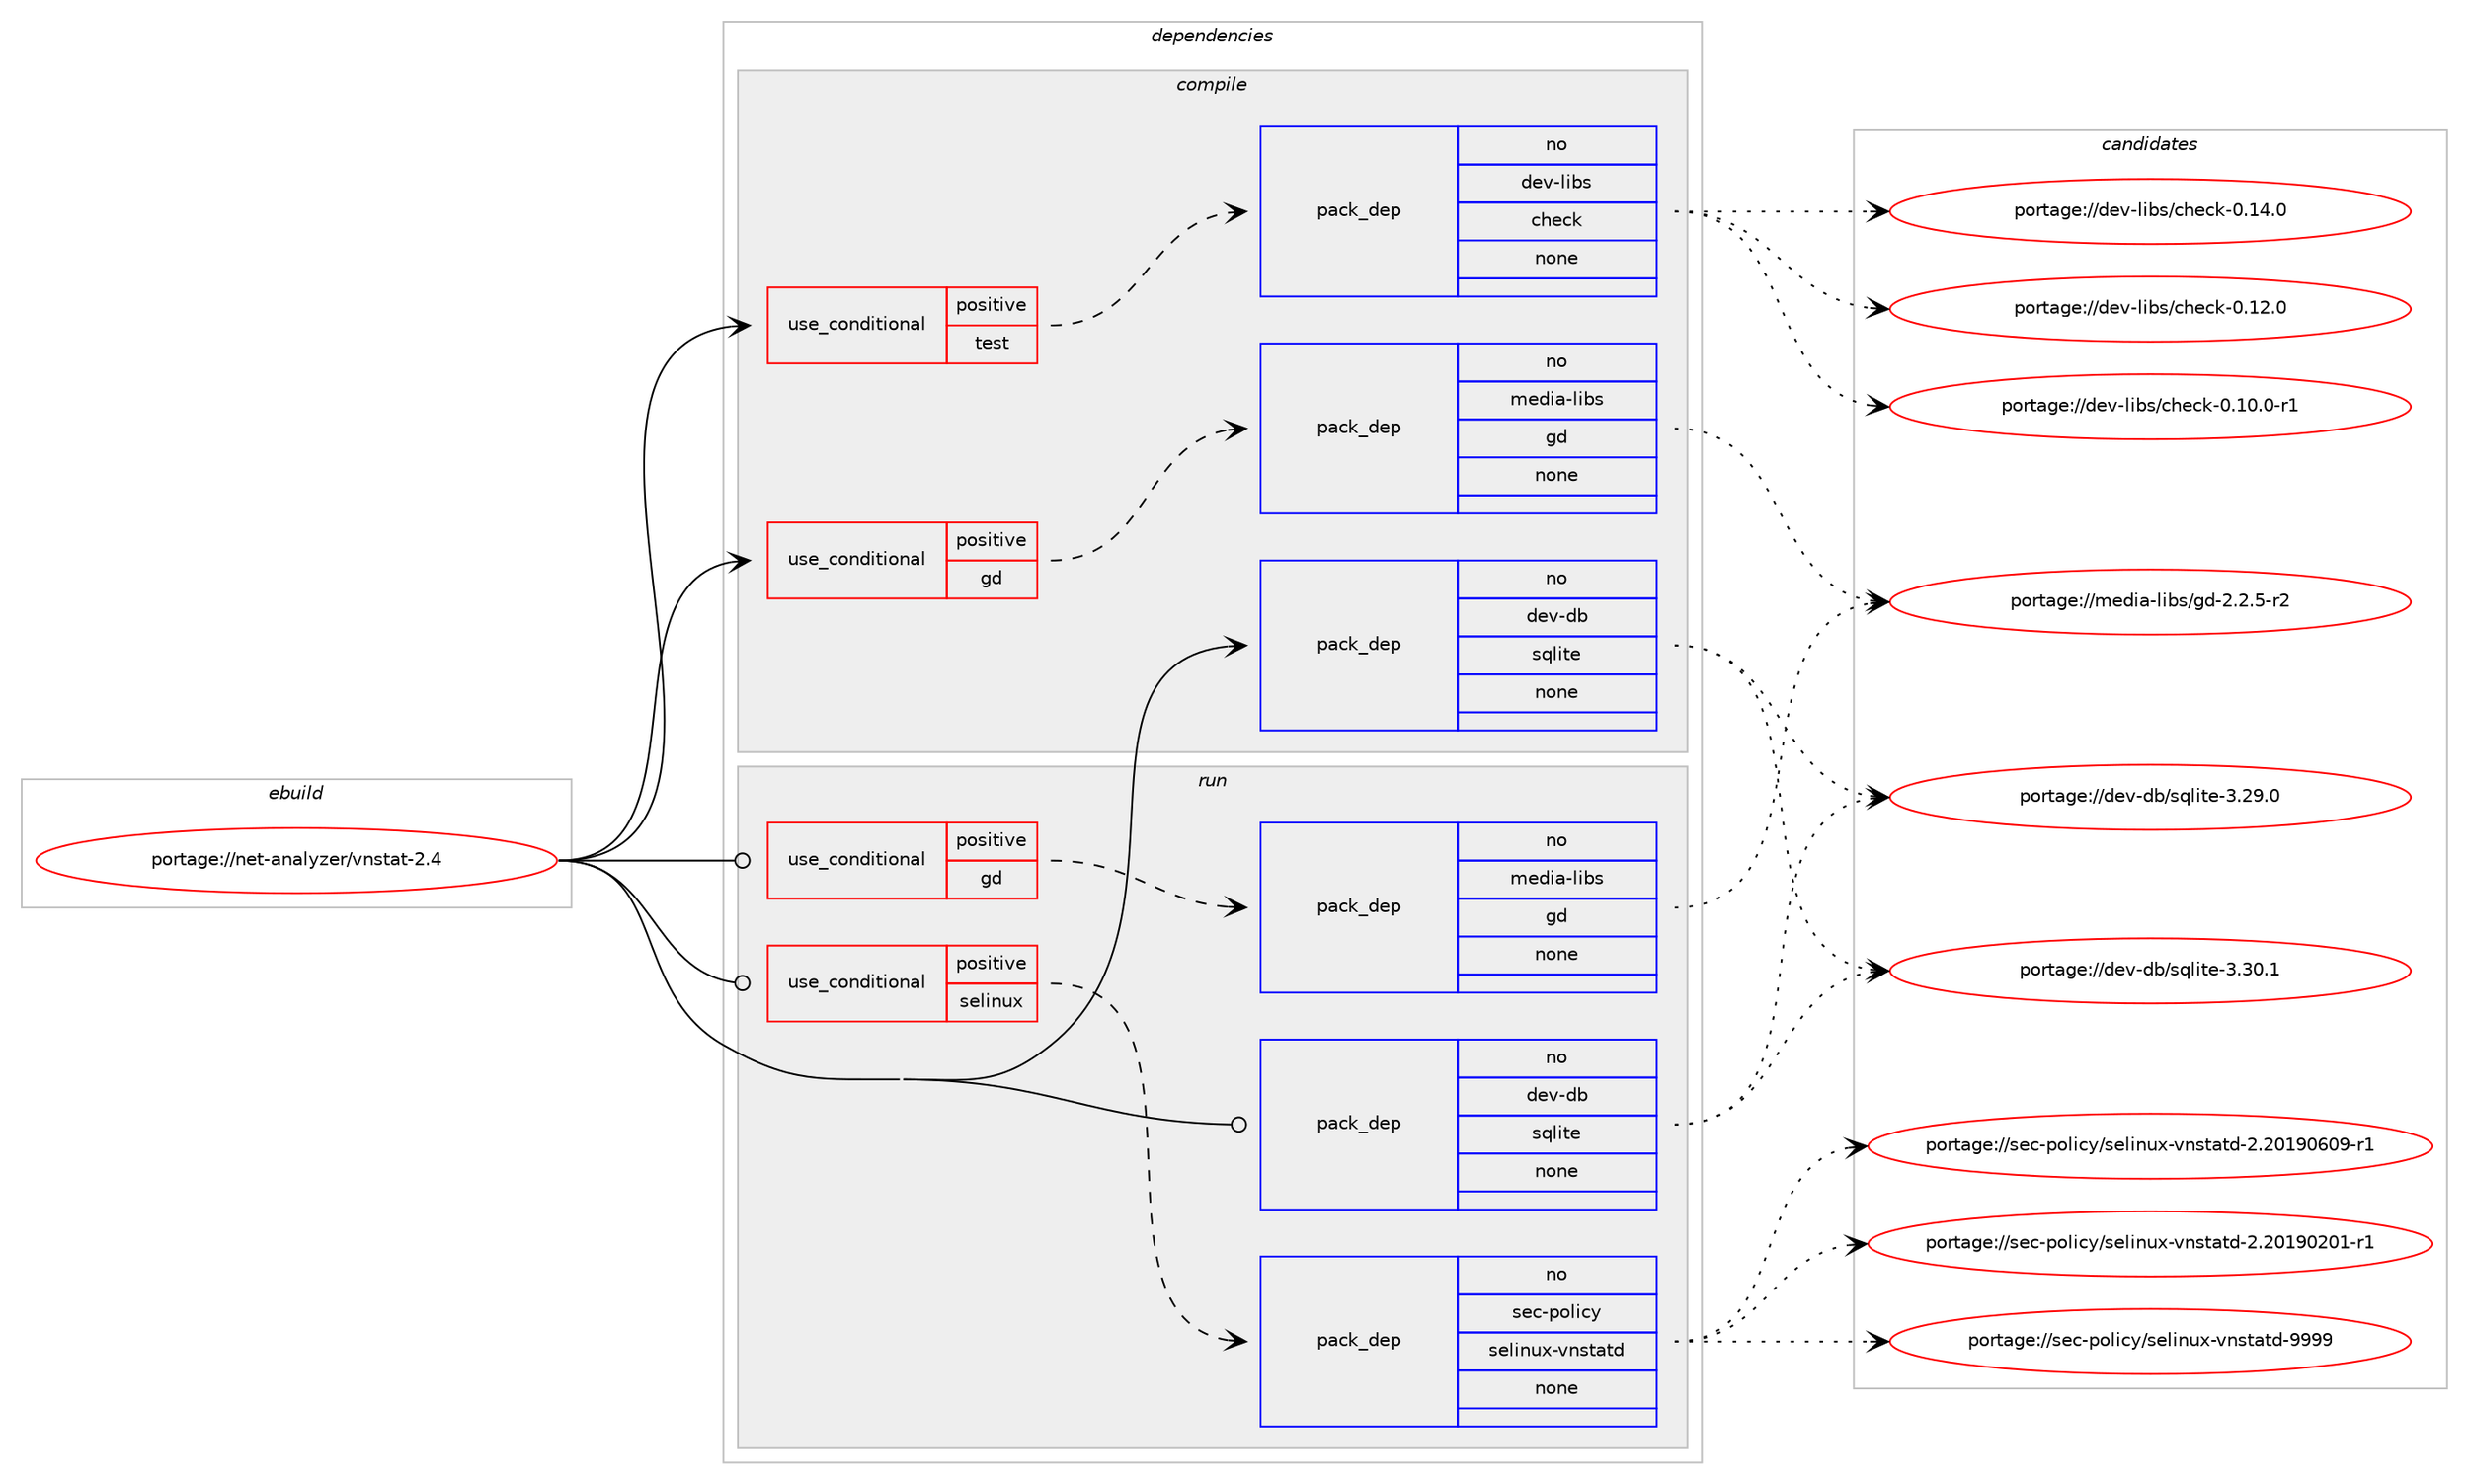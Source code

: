 digraph prolog {

# *************
# Graph options
# *************

newrank=true;
concentrate=true;
compound=true;
graph [rankdir=LR,fontname=Helvetica,fontsize=10,ranksep=1.5];#, ranksep=2.5, nodesep=0.2];
edge  [arrowhead=vee];
node  [fontname=Helvetica,fontsize=10];

# **********
# The ebuild
# **********

subgraph cluster_leftcol {
color=gray;
rank=same;
label=<<i>ebuild</i>>;
id [label="portage://net-analyzer/vnstat-2.4", color=red, width=4, href="../net-analyzer/vnstat-2.4.svg"];
}

# ****************
# The dependencies
# ****************

subgraph cluster_midcol {
color=gray;
label=<<i>dependencies</i>>;
subgraph cluster_compile {
fillcolor="#eeeeee";
style=filled;
label=<<i>compile</i>>;
subgraph cond22792 {
dependency99440 [label=<<TABLE BORDER="0" CELLBORDER="1" CELLSPACING="0" CELLPADDING="4"><TR><TD ROWSPAN="3" CELLPADDING="10">use_conditional</TD></TR><TR><TD>positive</TD></TR><TR><TD>gd</TD></TR></TABLE>>, shape=none, color=red];
subgraph pack74851 {
dependency99441 [label=<<TABLE BORDER="0" CELLBORDER="1" CELLSPACING="0" CELLPADDING="4" WIDTH="220"><TR><TD ROWSPAN="6" CELLPADDING="30">pack_dep</TD></TR><TR><TD WIDTH="110">no</TD></TR><TR><TD>media-libs</TD></TR><TR><TD>gd</TD></TR><TR><TD>none</TD></TR><TR><TD></TD></TR></TABLE>>, shape=none, color=blue];
}
dependency99440:e -> dependency99441:w [weight=20,style="dashed",arrowhead="vee"];
}
id:e -> dependency99440:w [weight=20,style="solid",arrowhead="vee"];
subgraph cond22793 {
dependency99442 [label=<<TABLE BORDER="0" CELLBORDER="1" CELLSPACING="0" CELLPADDING="4"><TR><TD ROWSPAN="3" CELLPADDING="10">use_conditional</TD></TR><TR><TD>positive</TD></TR><TR><TD>test</TD></TR></TABLE>>, shape=none, color=red];
subgraph pack74852 {
dependency99443 [label=<<TABLE BORDER="0" CELLBORDER="1" CELLSPACING="0" CELLPADDING="4" WIDTH="220"><TR><TD ROWSPAN="6" CELLPADDING="30">pack_dep</TD></TR><TR><TD WIDTH="110">no</TD></TR><TR><TD>dev-libs</TD></TR><TR><TD>check</TD></TR><TR><TD>none</TD></TR><TR><TD></TD></TR></TABLE>>, shape=none, color=blue];
}
dependency99442:e -> dependency99443:w [weight=20,style="dashed",arrowhead="vee"];
}
id:e -> dependency99442:w [weight=20,style="solid",arrowhead="vee"];
subgraph pack74853 {
dependency99444 [label=<<TABLE BORDER="0" CELLBORDER="1" CELLSPACING="0" CELLPADDING="4" WIDTH="220"><TR><TD ROWSPAN="6" CELLPADDING="30">pack_dep</TD></TR><TR><TD WIDTH="110">no</TD></TR><TR><TD>dev-db</TD></TR><TR><TD>sqlite</TD></TR><TR><TD>none</TD></TR><TR><TD></TD></TR></TABLE>>, shape=none, color=blue];
}
id:e -> dependency99444:w [weight=20,style="solid",arrowhead="vee"];
}
subgraph cluster_compileandrun {
fillcolor="#eeeeee";
style=filled;
label=<<i>compile and run</i>>;
}
subgraph cluster_run {
fillcolor="#eeeeee";
style=filled;
label=<<i>run</i>>;
subgraph cond22794 {
dependency99445 [label=<<TABLE BORDER="0" CELLBORDER="1" CELLSPACING="0" CELLPADDING="4"><TR><TD ROWSPAN="3" CELLPADDING="10">use_conditional</TD></TR><TR><TD>positive</TD></TR><TR><TD>gd</TD></TR></TABLE>>, shape=none, color=red];
subgraph pack74854 {
dependency99446 [label=<<TABLE BORDER="0" CELLBORDER="1" CELLSPACING="0" CELLPADDING="4" WIDTH="220"><TR><TD ROWSPAN="6" CELLPADDING="30">pack_dep</TD></TR><TR><TD WIDTH="110">no</TD></TR><TR><TD>media-libs</TD></TR><TR><TD>gd</TD></TR><TR><TD>none</TD></TR><TR><TD></TD></TR></TABLE>>, shape=none, color=blue];
}
dependency99445:e -> dependency99446:w [weight=20,style="dashed",arrowhead="vee"];
}
id:e -> dependency99445:w [weight=20,style="solid",arrowhead="odot"];
subgraph cond22795 {
dependency99447 [label=<<TABLE BORDER="0" CELLBORDER="1" CELLSPACING="0" CELLPADDING="4"><TR><TD ROWSPAN="3" CELLPADDING="10">use_conditional</TD></TR><TR><TD>positive</TD></TR><TR><TD>selinux</TD></TR></TABLE>>, shape=none, color=red];
subgraph pack74855 {
dependency99448 [label=<<TABLE BORDER="0" CELLBORDER="1" CELLSPACING="0" CELLPADDING="4" WIDTH="220"><TR><TD ROWSPAN="6" CELLPADDING="30">pack_dep</TD></TR><TR><TD WIDTH="110">no</TD></TR><TR><TD>sec-policy</TD></TR><TR><TD>selinux-vnstatd</TD></TR><TR><TD>none</TD></TR><TR><TD></TD></TR></TABLE>>, shape=none, color=blue];
}
dependency99447:e -> dependency99448:w [weight=20,style="dashed",arrowhead="vee"];
}
id:e -> dependency99447:w [weight=20,style="solid",arrowhead="odot"];
subgraph pack74856 {
dependency99449 [label=<<TABLE BORDER="0" CELLBORDER="1" CELLSPACING="0" CELLPADDING="4" WIDTH="220"><TR><TD ROWSPAN="6" CELLPADDING="30">pack_dep</TD></TR><TR><TD WIDTH="110">no</TD></TR><TR><TD>dev-db</TD></TR><TR><TD>sqlite</TD></TR><TR><TD>none</TD></TR><TR><TD></TD></TR></TABLE>>, shape=none, color=blue];
}
id:e -> dependency99449:w [weight=20,style="solid",arrowhead="odot"];
}
}

# **************
# The candidates
# **************

subgraph cluster_choices {
rank=same;
color=gray;
label=<<i>candidates</i>>;

subgraph choice74851 {
color=black;
nodesep=1;
choice109101100105974510810598115471031004550465046534511450 [label="portage://media-libs/gd-2.2.5-r2", color=red, width=4,href="../media-libs/gd-2.2.5-r2.svg"];
dependency99441:e -> choice109101100105974510810598115471031004550465046534511450:w [style=dotted,weight="100"];
}
subgraph choice74852 {
color=black;
nodesep=1;
choice100101118451081059811547991041019910745484649524648 [label="portage://dev-libs/check-0.14.0", color=red, width=4,href="../dev-libs/check-0.14.0.svg"];
choice100101118451081059811547991041019910745484649504648 [label="portage://dev-libs/check-0.12.0", color=red, width=4,href="../dev-libs/check-0.12.0.svg"];
choice1001011184510810598115479910410199107454846494846484511449 [label="portage://dev-libs/check-0.10.0-r1", color=red, width=4,href="../dev-libs/check-0.10.0-r1.svg"];
dependency99443:e -> choice100101118451081059811547991041019910745484649524648:w [style=dotted,weight="100"];
dependency99443:e -> choice100101118451081059811547991041019910745484649504648:w [style=dotted,weight="100"];
dependency99443:e -> choice1001011184510810598115479910410199107454846494846484511449:w [style=dotted,weight="100"];
}
subgraph choice74853 {
color=black;
nodesep=1;
choice10010111845100984711511310810511610145514651484649 [label="portage://dev-db/sqlite-3.30.1", color=red, width=4,href="../dev-db/sqlite-3.30.1.svg"];
choice10010111845100984711511310810511610145514650574648 [label="portage://dev-db/sqlite-3.29.0", color=red, width=4,href="../dev-db/sqlite-3.29.0.svg"];
dependency99444:e -> choice10010111845100984711511310810511610145514651484649:w [style=dotted,weight="100"];
dependency99444:e -> choice10010111845100984711511310810511610145514650574648:w [style=dotted,weight="100"];
}
subgraph choice74854 {
color=black;
nodesep=1;
choice109101100105974510810598115471031004550465046534511450 [label="portage://media-libs/gd-2.2.5-r2", color=red, width=4,href="../media-libs/gd-2.2.5-r2.svg"];
dependency99446:e -> choice109101100105974510810598115471031004550465046534511450:w [style=dotted,weight="100"];
}
subgraph choice74855 {
color=black;
nodesep=1;
choice1151019945112111108105991214711510110810511011712045118110115116971161004557575757 [label="portage://sec-policy/selinux-vnstatd-9999", color=red, width=4,href="../sec-policy/selinux-vnstatd-9999.svg"];
choice11510199451121111081059912147115101108105110117120451181101151169711610045504650484957485448574511449 [label="portage://sec-policy/selinux-vnstatd-2.20190609-r1", color=red, width=4,href="../sec-policy/selinux-vnstatd-2.20190609-r1.svg"];
choice11510199451121111081059912147115101108105110117120451181101151169711610045504650484957485048494511449 [label="portage://sec-policy/selinux-vnstatd-2.20190201-r1", color=red, width=4,href="../sec-policy/selinux-vnstatd-2.20190201-r1.svg"];
dependency99448:e -> choice1151019945112111108105991214711510110810511011712045118110115116971161004557575757:w [style=dotted,weight="100"];
dependency99448:e -> choice11510199451121111081059912147115101108105110117120451181101151169711610045504650484957485448574511449:w [style=dotted,weight="100"];
dependency99448:e -> choice11510199451121111081059912147115101108105110117120451181101151169711610045504650484957485048494511449:w [style=dotted,weight="100"];
}
subgraph choice74856 {
color=black;
nodesep=1;
choice10010111845100984711511310810511610145514651484649 [label="portage://dev-db/sqlite-3.30.1", color=red, width=4,href="../dev-db/sqlite-3.30.1.svg"];
choice10010111845100984711511310810511610145514650574648 [label="portage://dev-db/sqlite-3.29.0", color=red, width=4,href="../dev-db/sqlite-3.29.0.svg"];
dependency99449:e -> choice10010111845100984711511310810511610145514651484649:w [style=dotted,weight="100"];
dependency99449:e -> choice10010111845100984711511310810511610145514650574648:w [style=dotted,weight="100"];
}
}

}
